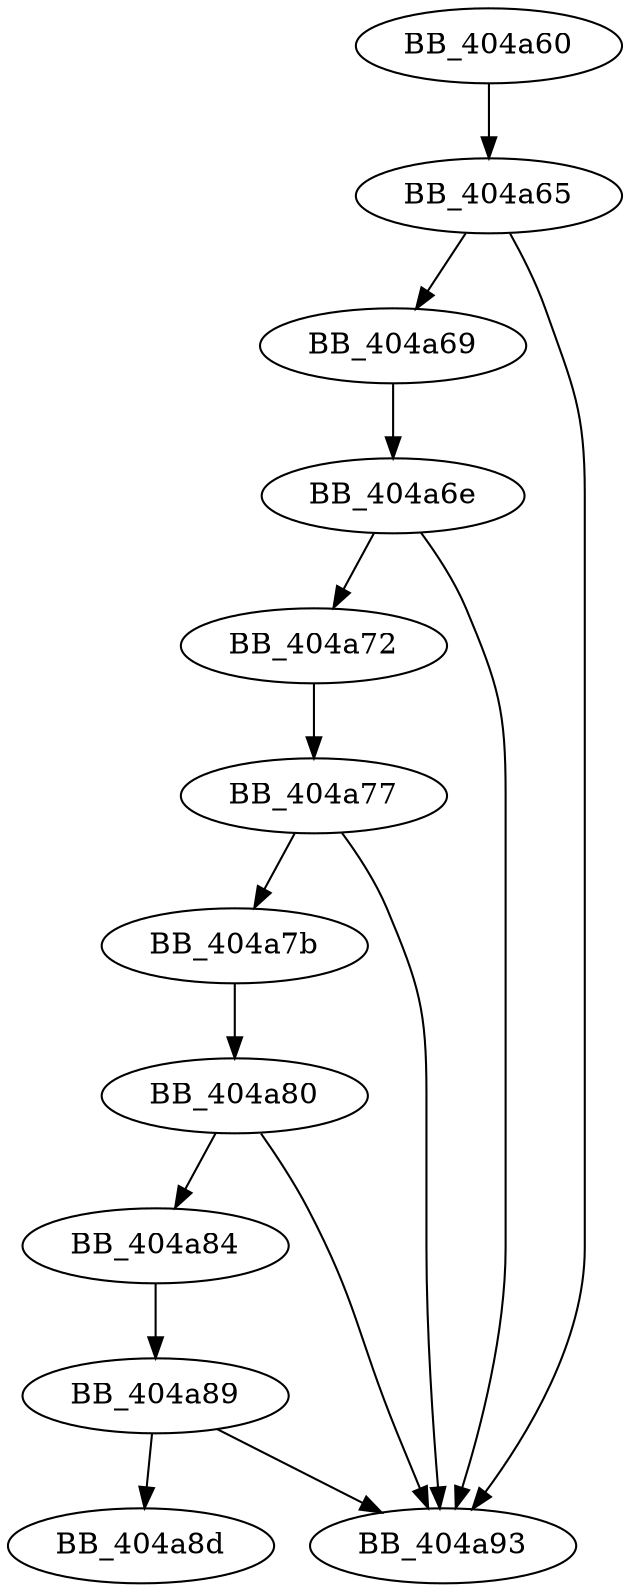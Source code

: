 DiGraph sub_404A60{
BB_404a60->BB_404a65
BB_404a65->BB_404a69
BB_404a65->BB_404a93
BB_404a69->BB_404a6e
BB_404a6e->BB_404a72
BB_404a6e->BB_404a93
BB_404a72->BB_404a77
BB_404a77->BB_404a7b
BB_404a77->BB_404a93
BB_404a7b->BB_404a80
BB_404a80->BB_404a84
BB_404a80->BB_404a93
BB_404a84->BB_404a89
BB_404a89->BB_404a8d
BB_404a89->BB_404a93
}
